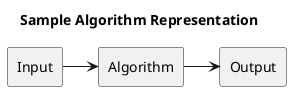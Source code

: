 @startuml
title "Sample Algorithm Representation"

rectangle Input
rectangle Algorithm
rectangle Output

Input -> Algorithm
Algorithm -> Output

@enduml